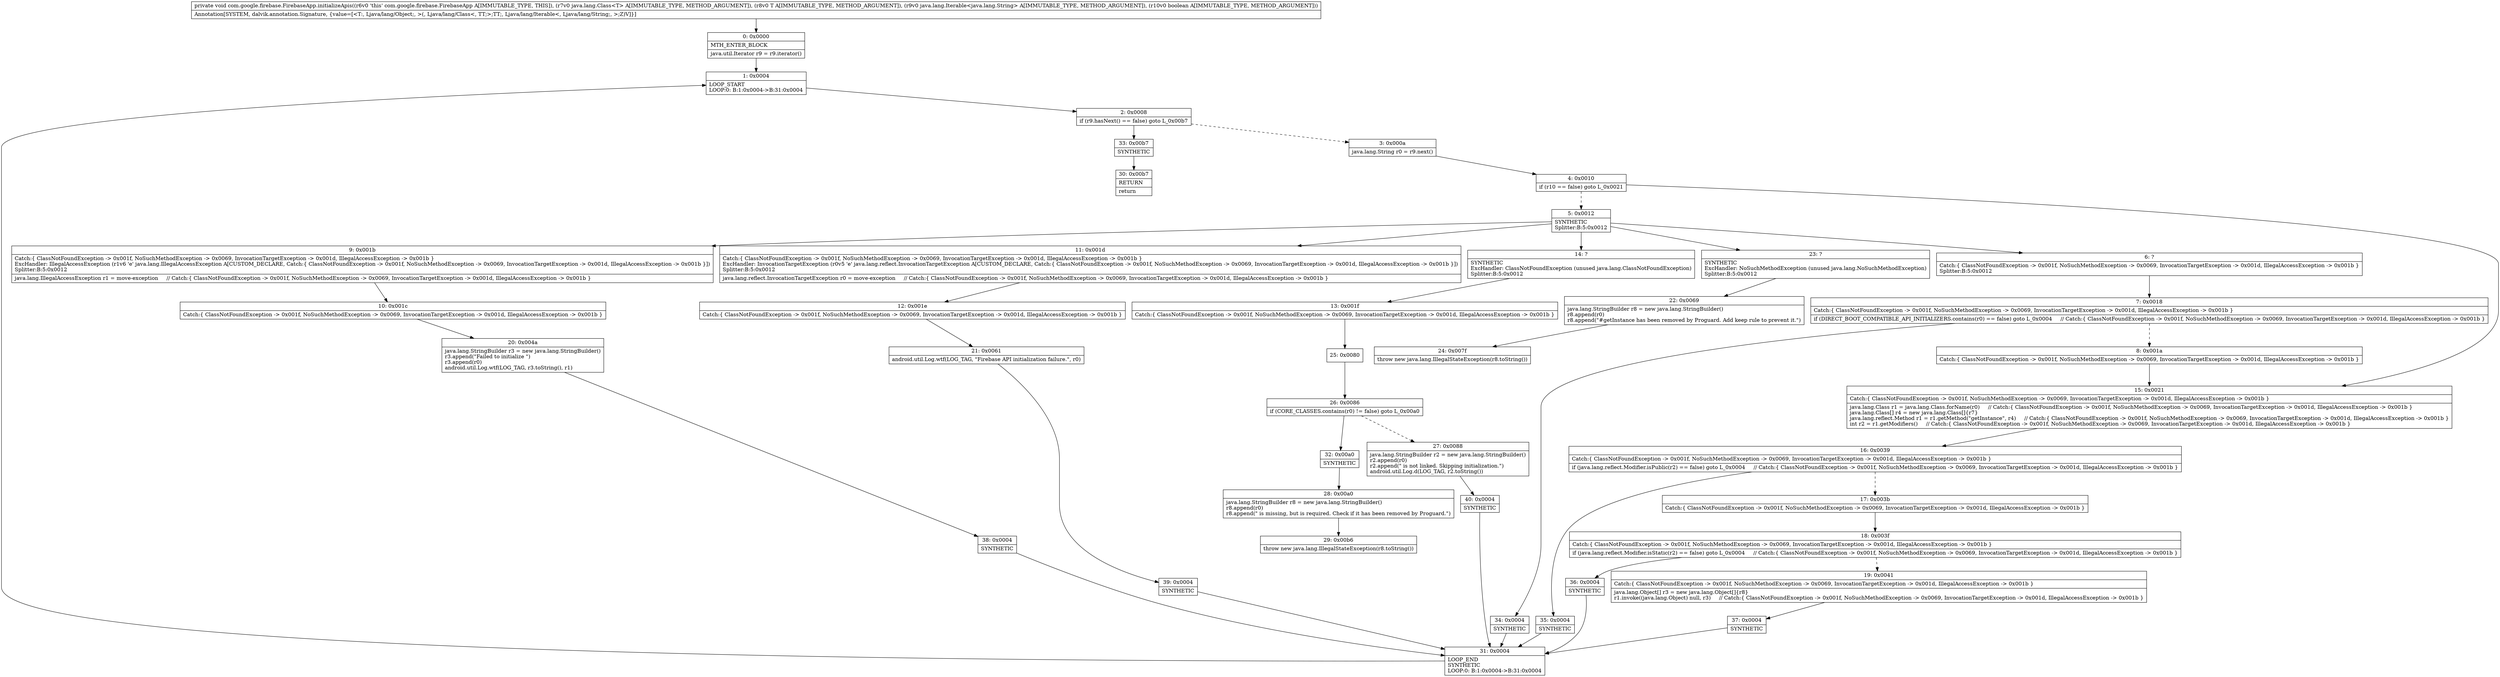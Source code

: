 digraph "CFG forcom.google.firebase.FirebaseApp.initializeApis(Ljava\/lang\/Class;Ljava\/lang\/Object;Ljava\/lang\/Iterable;Z)V" {
Node_0 [shape=record,label="{0\:\ 0x0000|MTH_ENTER_BLOCK\l|java.util.Iterator r9 = r9.iterator()\l}"];
Node_1 [shape=record,label="{1\:\ 0x0004|LOOP_START\lLOOP:0: B:1:0x0004\-\>B:31:0x0004\l}"];
Node_2 [shape=record,label="{2\:\ 0x0008|if (r9.hasNext() == false) goto L_0x00b7\l}"];
Node_3 [shape=record,label="{3\:\ 0x000a|java.lang.String r0 = r9.next()\l}"];
Node_4 [shape=record,label="{4\:\ 0x0010|if (r10 == false) goto L_0x0021\l}"];
Node_5 [shape=record,label="{5\:\ 0x0012|SYNTHETIC\lSplitter:B:5:0x0012\l}"];
Node_6 [shape=record,label="{6\:\ ?|Catch:\{ ClassNotFoundException \-\> 0x001f, NoSuchMethodException \-\> 0x0069, InvocationTargetException \-\> 0x001d, IllegalAccessException \-\> 0x001b \}\lSplitter:B:5:0x0012\l}"];
Node_7 [shape=record,label="{7\:\ 0x0018|Catch:\{ ClassNotFoundException \-\> 0x001f, NoSuchMethodException \-\> 0x0069, InvocationTargetException \-\> 0x001d, IllegalAccessException \-\> 0x001b \}\l|if (DIRECT_BOOT_COMPATIBLE_API_INITIALIZERS.contains(r0) == false) goto L_0x0004     \/\/ Catch:\{ ClassNotFoundException \-\> 0x001f, NoSuchMethodException \-\> 0x0069, InvocationTargetException \-\> 0x001d, IllegalAccessException \-\> 0x001b \}\l}"];
Node_8 [shape=record,label="{8\:\ 0x001a|Catch:\{ ClassNotFoundException \-\> 0x001f, NoSuchMethodException \-\> 0x0069, InvocationTargetException \-\> 0x001d, IllegalAccessException \-\> 0x001b \}\l}"];
Node_9 [shape=record,label="{9\:\ 0x001b|Catch:\{ ClassNotFoundException \-\> 0x001f, NoSuchMethodException \-\> 0x0069, InvocationTargetException \-\> 0x001d, IllegalAccessException \-\> 0x001b \}\lExcHandler: IllegalAccessException (r1v6 'e' java.lang.IllegalAccessException A[CUSTOM_DECLARE, Catch:\{ ClassNotFoundException \-\> 0x001f, NoSuchMethodException \-\> 0x0069, InvocationTargetException \-\> 0x001d, IllegalAccessException \-\> 0x001b \}])\lSplitter:B:5:0x0012\l|java.lang.IllegalAccessException r1 = move\-exception     \/\/ Catch:\{ ClassNotFoundException \-\> 0x001f, NoSuchMethodException \-\> 0x0069, InvocationTargetException \-\> 0x001d, IllegalAccessException \-\> 0x001b \}\l}"];
Node_10 [shape=record,label="{10\:\ 0x001c|Catch:\{ ClassNotFoundException \-\> 0x001f, NoSuchMethodException \-\> 0x0069, InvocationTargetException \-\> 0x001d, IllegalAccessException \-\> 0x001b \}\l}"];
Node_11 [shape=record,label="{11\:\ 0x001d|Catch:\{ ClassNotFoundException \-\> 0x001f, NoSuchMethodException \-\> 0x0069, InvocationTargetException \-\> 0x001d, IllegalAccessException \-\> 0x001b \}\lExcHandler: InvocationTargetException (r0v5 'e' java.lang.reflect.InvocationTargetException A[CUSTOM_DECLARE, Catch:\{ ClassNotFoundException \-\> 0x001f, NoSuchMethodException \-\> 0x0069, InvocationTargetException \-\> 0x001d, IllegalAccessException \-\> 0x001b \}])\lSplitter:B:5:0x0012\l|java.lang.reflect.InvocationTargetException r0 = move\-exception     \/\/ Catch:\{ ClassNotFoundException \-\> 0x001f, NoSuchMethodException \-\> 0x0069, InvocationTargetException \-\> 0x001d, IllegalAccessException \-\> 0x001b \}\l}"];
Node_12 [shape=record,label="{12\:\ 0x001e|Catch:\{ ClassNotFoundException \-\> 0x001f, NoSuchMethodException \-\> 0x0069, InvocationTargetException \-\> 0x001d, IllegalAccessException \-\> 0x001b \}\l}"];
Node_13 [shape=record,label="{13\:\ 0x001f|Catch:\{ ClassNotFoundException \-\> 0x001f, NoSuchMethodException \-\> 0x0069, InvocationTargetException \-\> 0x001d, IllegalAccessException \-\> 0x001b \}\l}"];
Node_14 [shape=record,label="{14\:\ ?|SYNTHETIC\lExcHandler: ClassNotFoundException (unused java.lang.ClassNotFoundException)\lSplitter:B:5:0x0012\l}"];
Node_15 [shape=record,label="{15\:\ 0x0021|Catch:\{ ClassNotFoundException \-\> 0x001f, NoSuchMethodException \-\> 0x0069, InvocationTargetException \-\> 0x001d, IllegalAccessException \-\> 0x001b \}\l|java.lang.Class r1 = java.lang.Class.forName(r0)     \/\/ Catch:\{ ClassNotFoundException \-\> 0x001f, NoSuchMethodException \-\> 0x0069, InvocationTargetException \-\> 0x001d, IllegalAccessException \-\> 0x001b \}\ljava.lang.Class[] r4 = new java.lang.Class[]\{r7\}\ljava.lang.reflect.Method r1 = r1.getMethod(\"getInstance\", r4)     \/\/ Catch:\{ ClassNotFoundException \-\> 0x001f, NoSuchMethodException \-\> 0x0069, InvocationTargetException \-\> 0x001d, IllegalAccessException \-\> 0x001b \}\lint r2 = r1.getModifiers()     \/\/ Catch:\{ ClassNotFoundException \-\> 0x001f, NoSuchMethodException \-\> 0x0069, InvocationTargetException \-\> 0x001d, IllegalAccessException \-\> 0x001b \}\l}"];
Node_16 [shape=record,label="{16\:\ 0x0039|Catch:\{ ClassNotFoundException \-\> 0x001f, NoSuchMethodException \-\> 0x0069, InvocationTargetException \-\> 0x001d, IllegalAccessException \-\> 0x001b \}\l|if (java.lang.reflect.Modifier.isPublic(r2) == false) goto L_0x0004     \/\/ Catch:\{ ClassNotFoundException \-\> 0x001f, NoSuchMethodException \-\> 0x0069, InvocationTargetException \-\> 0x001d, IllegalAccessException \-\> 0x001b \}\l}"];
Node_17 [shape=record,label="{17\:\ 0x003b|Catch:\{ ClassNotFoundException \-\> 0x001f, NoSuchMethodException \-\> 0x0069, InvocationTargetException \-\> 0x001d, IllegalAccessException \-\> 0x001b \}\l}"];
Node_18 [shape=record,label="{18\:\ 0x003f|Catch:\{ ClassNotFoundException \-\> 0x001f, NoSuchMethodException \-\> 0x0069, InvocationTargetException \-\> 0x001d, IllegalAccessException \-\> 0x001b \}\l|if (java.lang.reflect.Modifier.isStatic(r2) == false) goto L_0x0004     \/\/ Catch:\{ ClassNotFoundException \-\> 0x001f, NoSuchMethodException \-\> 0x0069, InvocationTargetException \-\> 0x001d, IllegalAccessException \-\> 0x001b \}\l}"];
Node_19 [shape=record,label="{19\:\ 0x0041|Catch:\{ ClassNotFoundException \-\> 0x001f, NoSuchMethodException \-\> 0x0069, InvocationTargetException \-\> 0x001d, IllegalAccessException \-\> 0x001b \}\l|java.lang.Object[] r3 = new java.lang.Object[]\{r8\}\lr1.invoke((java.lang.Object) null, r3)     \/\/ Catch:\{ ClassNotFoundException \-\> 0x001f, NoSuchMethodException \-\> 0x0069, InvocationTargetException \-\> 0x001d, IllegalAccessException \-\> 0x001b \}\l}"];
Node_20 [shape=record,label="{20\:\ 0x004a|java.lang.StringBuilder r3 = new java.lang.StringBuilder()\lr3.append(\"Failed to initialize \")\lr3.append(r0)\landroid.util.Log.wtf(LOG_TAG, r3.toString(), r1)\l}"];
Node_21 [shape=record,label="{21\:\ 0x0061|android.util.Log.wtf(LOG_TAG, \"Firebase API initialization failure.\", r0)\l}"];
Node_22 [shape=record,label="{22\:\ 0x0069|java.lang.StringBuilder r8 = new java.lang.StringBuilder()\lr8.append(r0)\lr8.append(\"#getInstance has been removed by Proguard. Add keep rule to prevent it.\")\l}"];
Node_23 [shape=record,label="{23\:\ ?|SYNTHETIC\lExcHandler: NoSuchMethodException (unused java.lang.NoSuchMethodException)\lSplitter:B:5:0x0012\l}"];
Node_24 [shape=record,label="{24\:\ 0x007f|throw new java.lang.IllegalStateException(r8.toString())\l}"];
Node_25 [shape=record,label="{25\:\ 0x0080}"];
Node_26 [shape=record,label="{26\:\ 0x0086|if (CORE_CLASSES.contains(r0) != false) goto L_0x00a0\l}"];
Node_27 [shape=record,label="{27\:\ 0x0088|java.lang.StringBuilder r2 = new java.lang.StringBuilder()\lr2.append(r0)\lr2.append(\" is not linked. Skipping initialization.\")\landroid.util.Log.d(LOG_TAG, r2.toString())\l}"];
Node_28 [shape=record,label="{28\:\ 0x00a0|java.lang.StringBuilder r8 = new java.lang.StringBuilder()\lr8.append(r0)\lr8.append(\" is missing, but is required. Check if it has been removed by Proguard.\")\l}"];
Node_29 [shape=record,label="{29\:\ 0x00b6|throw new java.lang.IllegalStateException(r8.toString())\l}"];
Node_30 [shape=record,label="{30\:\ 0x00b7|RETURN\l|return\l}"];
Node_31 [shape=record,label="{31\:\ 0x0004|LOOP_END\lSYNTHETIC\lLOOP:0: B:1:0x0004\-\>B:31:0x0004\l}"];
Node_32 [shape=record,label="{32\:\ 0x00a0|SYNTHETIC\l}"];
Node_33 [shape=record,label="{33\:\ 0x00b7|SYNTHETIC\l}"];
Node_34 [shape=record,label="{34\:\ 0x0004|SYNTHETIC\l}"];
Node_35 [shape=record,label="{35\:\ 0x0004|SYNTHETIC\l}"];
Node_36 [shape=record,label="{36\:\ 0x0004|SYNTHETIC\l}"];
Node_37 [shape=record,label="{37\:\ 0x0004|SYNTHETIC\l}"];
Node_38 [shape=record,label="{38\:\ 0x0004|SYNTHETIC\l}"];
Node_39 [shape=record,label="{39\:\ 0x0004|SYNTHETIC\l}"];
Node_40 [shape=record,label="{40\:\ 0x0004|SYNTHETIC\l}"];
MethodNode[shape=record,label="{private void com.google.firebase.FirebaseApp.initializeApis((r6v0 'this' com.google.firebase.FirebaseApp A[IMMUTABLE_TYPE, THIS]), (r7v0 java.lang.Class\<T\> A[IMMUTABLE_TYPE, METHOD_ARGUMENT]), (r8v0 T A[IMMUTABLE_TYPE, METHOD_ARGUMENT]), (r9v0 java.lang.Iterable\<java.lang.String\> A[IMMUTABLE_TYPE, METHOD_ARGUMENT]), (r10v0 boolean A[IMMUTABLE_TYPE, METHOD_ARGUMENT]))  | Annotation[SYSTEM, dalvik.annotation.Signature, \{value=[\<T:, Ljava\/lang\/Object;, \>(, Ljava\/lang\/Class\<, TT;\>;TT;, Ljava\/lang\/Iterable\<, Ljava\/lang\/String;, \>;Z)V]\}]\l}"];
MethodNode -> Node_0;
Node_0 -> Node_1;
Node_1 -> Node_2;
Node_2 -> Node_3[style=dashed];
Node_2 -> Node_33;
Node_3 -> Node_4;
Node_4 -> Node_5[style=dashed];
Node_4 -> Node_15;
Node_5 -> Node_6;
Node_5 -> Node_14;
Node_5 -> Node_23;
Node_5 -> Node_11;
Node_5 -> Node_9;
Node_6 -> Node_7;
Node_7 -> Node_8[style=dashed];
Node_7 -> Node_34;
Node_8 -> Node_15;
Node_9 -> Node_10;
Node_10 -> Node_20;
Node_11 -> Node_12;
Node_12 -> Node_21;
Node_13 -> Node_25;
Node_14 -> Node_13;
Node_15 -> Node_16;
Node_16 -> Node_17[style=dashed];
Node_16 -> Node_35;
Node_17 -> Node_18;
Node_18 -> Node_19[style=dashed];
Node_18 -> Node_36;
Node_19 -> Node_37;
Node_20 -> Node_38;
Node_21 -> Node_39;
Node_22 -> Node_24;
Node_23 -> Node_22;
Node_25 -> Node_26;
Node_26 -> Node_27[style=dashed];
Node_26 -> Node_32;
Node_27 -> Node_40;
Node_28 -> Node_29;
Node_31 -> Node_1;
Node_32 -> Node_28;
Node_33 -> Node_30;
Node_34 -> Node_31;
Node_35 -> Node_31;
Node_36 -> Node_31;
Node_37 -> Node_31;
Node_38 -> Node_31;
Node_39 -> Node_31;
Node_40 -> Node_31;
}

